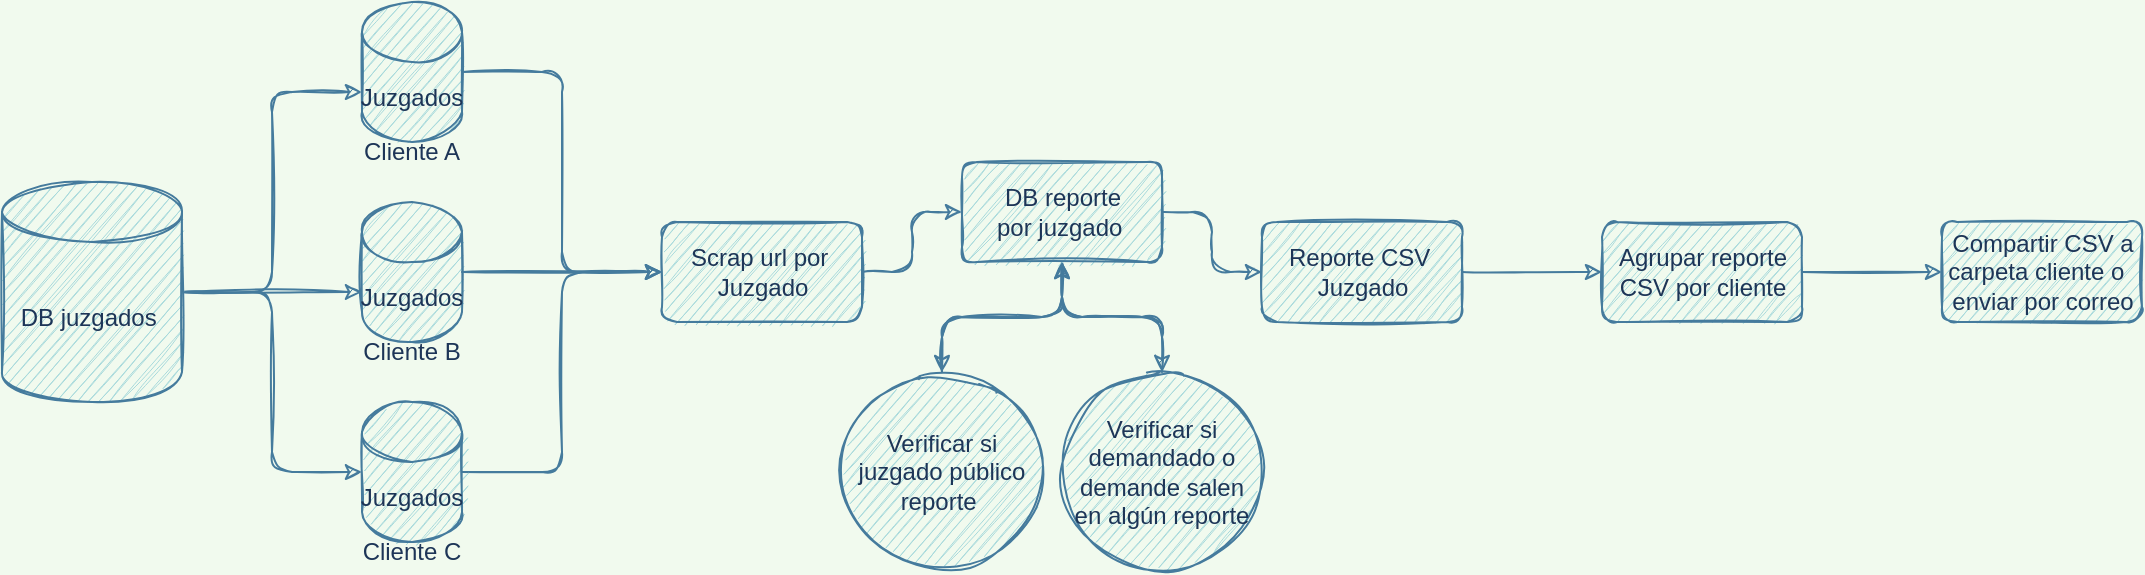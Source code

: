 <mxfile version="14.4.8" type="google"><diagram id="db-HhCB_oHU-VOm_lKVs" name="Page-1"><mxGraphModel dx="922" dy="621" grid="1" gridSize="10" guides="1" tooltips="1" connect="1" arrows="1" fold="1" page="1" pageScale="1" pageWidth="850" pageHeight="1100" background="#F1FAEE" math="0" shadow="0"><root><mxCell id="0"/><mxCell id="1" parent="0"/><mxCell id="lJsLXuBneq74ETINNe53-39" style="edgeStyle=orthogonalEdgeStyle;orthogonalLoop=1;jettySize=auto;html=1;entryX=0;entryY=0.5;entryDx=0;entryDy=0;strokeColor=#457B9D;fontColor=#1D3557;labelBackgroundColor=#F1FAEE;sketch=1;" parent="1" source="lJsLXuBneq74ETINNe53-20" target="lJsLXuBneq74ETINNe53-21" edge="1"><mxGeometry relative="1" as="geometry"/></mxCell><mxCell id="lJsLXuBneq74ETINNe53-20" value="Scrap url por&amp;nbsp;&lt;br&gt;Juzgado" style="html=1;dashed=0;whitespace=wrap;fillColor=#A8DADC;strokeColor=#457B9D;fontColor=#1D3557;sketch=1;rounded=1;" parent="1" vertex="1"><mxGeometry x="410" y="120" width="100" height="50" as="geometry"/></mxCell><mxCell id="lJsLXuBneq74ETINNe53-6" value="Cliente A" style="text;html=1;strokeColor=none;fillColor=none;align=center;verticalAlign=middle;whiteSpace=wrap;fontColor=#1D3557;sketch=1;rounded=1;" parent="1" vertex="1"><mxGeometry x="225" y="80" width="120" height="10" as="geometry"/></mxCell><mxCell id="lJsLXuBneq74ETINNe53-7" value="Cliente B" style="text;html=1;strokeColor=none;fillColor=none;align=center;verticalAlign=middle;whiteSpace=wrap;fontColor=#1D3557;sketch=1;rounded=1;" parent="1" vertex="1"><mxGeometry x="225" y="180" width="120" height="10" as="geometry"/></mxCell><mxCell id="lJsLXuBneq74ETINNe53-8" value="Cliente C" style="text;html=1;strokeColor=none;fillColor=none;align=center;verticalAlign=middle;whiteSpace=wrap;fontColor=#1D3557;sketch=1;rounded=1;" parent="1" vertex="1"><mxGeometry x="225" y="280" width="120" height="10" as="geometry"/></mxCell><mxCell id="lJsLXuBneq74ETINNe53-31" style="edgeStyle=orthogonalEdgeStyle;orthogonalLoop=1;jettySize=auto;html=1;entryX=0;entryY=0.5;entryDx=0;entryDy=0;strokeColor=#457B9D;fontColor=#1D3557;labelBackgroundColor=#F1FAEE;sketch=1;" parent="1" source="lJsLXuBneq74ETINNe53-10" target="lJsLXuBneq74ETINNe53-20" edge="1"><mxGeometry relative="1" as="geometry"/></mxCell><mxCell id="lJsLXuBneq74ETINNe53-10" value="&lt;font style=&quot;font-size: 12px&quot;&gt;Juzgados&lt;br&gt;&lt;/font&gt;" style="shape=cylinder3;whiteSpace=wrap;html=1;boundedLbl=1;backgroundOutline=1;size=15;fillColor=#A8DADC;strokeColor=#457B9D;fontColor=#1D3557;sketch=1;rounded=1;" parent="1" vertex="1"><mxGeometry x="260" y="10" width="50" height="70" as="geometry"/></mxCell><mxCell id="lJsLXuBneq74ETINNe53-26" style="edgeStyle=orthogonalEdgeStyle;orthogonalLoop=1;jettySize=auto;html=1;entryX=0;entryY=0;entryDx=0;entryDy=45;entryPerimeter=0;strokeColor=#457B9D;fontColor=#1D3557;labelBackgroundColor=#F1FAEE;sketch=1;" parent="1" source="lJsLXuBneq74ETINNe53-13" target="lJsLXuBneq74ETINNe53-10" edge="1"><mxGeometry relative="1" as="geometry"/></mxCell><mxCell id="lJsLXuBneq74ETINNe53-28" style="edgeStyle=orthogonalEdgeStyle;orthogonalLoop=1;jettySize=auto;html=1;entryX=0;entryY=0;entryDx=0;entryDy=45;entryPerimeter=0;strokeColor=#457B9D;fontColor=#1D3557;labelBackgroundColor=#F1FAEE;sketch=1;" parent="1" source="lJsLXuBneq74ETINNe53-13" target="lJsLXuBneq74ETINNe53-15" edge="1"><mxGeometry relative="1" as="geometry"/></mxCell><mxCell id="lJsLXuBneq74ETINNe53-29" style="edgeStyle=orthogonalEdgeStyle;orthogonalLoop=1;jettySize=auto;html=1;entryX=0;entryY=0.5;entryDx=0;entryDy=0;entryPerimeter=0;strokeColor=#457B9D;fontColor=#1D3557;labelBackgroundColor=#F1FAEE;sketch=1;" parent="1" source="lJsLXuBneq74ETINNe53-13" target="lJsLXuBneq74ETINNe53-16" edge="1"><mxGeometry relative="1" as="geometry"/></mxCell><mxCell id="lJsLXuBneq74ETINNe53-13" value="&lt;font style=&quot;font-size: 12px&quot;&gt;DB juzgados&amp;nbsp;&lt;/font&gt;" style="shape=cylinder3;whiteSpace=wrap;html=1;boundedLbl=1;backgroundOutline=1;size=15;fillColor=#A8DADC;strokeColor=#457B9D;fontColor=#1D3557;sketch=1;rounded=1;" parent="1" vertex="1"><mxGeometry x="80" y="100" width="90" height="110" as="geometry"/></mxCell><mxCell id="lJsLXuBneq74ETINNe53-33" style="edgeStyle=orthogonalEdgeStyle;orthogonalLoop=1;jettySize=auto;html=1;strokeColor=#457B9D;fontColor=#1D3557;labelBackgroundColor=#F1FAEE;sketch=1;" parent="1" source="lJsLXuBneq74ETINNe53-15" target="lJsLXuBneq74ETINNe53-20" edge="1"><mxGeometry relative="1" as="geometry"/></mxCell><mxCell id="lJsLXuBneq74ETINNe53-15" value="&lt;font style=&quot;font-size: 12px&quot;&gt;Juzgados&lt;br&gt;&lt;/font&gt;" style="shape=cylinder3;whiteSpace=wrap;html=1;boundedLbl=1;backgroundOutline=1;size=15;fillColor=#A8DADC;strokeColor=#457B9D;fontColor=#1D3557;sketch=1;rounded=1;" parent="1" vertex="1"><mxGeometry x="260" y="110" width="50" height="70" as="geometry"/></mxCell><mxCell id="lJsLXuBneq74ETINNe53-34" style="edgeStyle=orthogonalEdgeStyle;orthogonalLoop=1;jettySize=auto;html=1;entryX=0;entryY=0.5;entryDx=0;entryDy=0;strokeColor=#457B9D;fontColor=#1D3557;labelBackgroundColor=#F1FAEE;sketch=1;" parent="1" source="lJsLXuBneq74ETINNe53-16" target="lJsLXuBneq74ETINNe53-20" edge="1"><mxGeometry relative="1" as="geometry"/></mxCell><mxCell id="lJsLXuBneq74ETINNe53-16" value="&lt;font style=&quot;font-size: 12px&quot;&gt;Juzgados&lt;br&gt;&lt;/font&gt;" style="shape=cylinder3;whiteSpace=wrap;html=1;boundedLbl=1;backgroundOutline=1;size=15;fillColor=#A8DADC;strokeColor=#457B9D;fontColor=#1D3557;sketch=1;rounded=1;" parent="1" vertex="1"><mxGeometry x="260" y="210" width="50" height="70" as="geometry"/></mxCell><mxCell id="lJsLXuBneq74ETINNe53-40" style="edgeStyle=orthogonalEdgeStyle;orthogonalLoop=1;jettySize=auto;html=1;entryX=0;entryY=0.5;entryDx=0;entryDy=0;strokeColor=#457B9D;fontColor=#1D3557;labelBackgroundColor=#F1FAEE;sketch=1;" parent="1" source="lJsLXuBneq74ETINNe53-21" target="lJsLXuBneq74ETINNe53-35" edge="1"><mxGeometry relative="1" as="geometry"/></mxCell><mxCell id="lJsLXuBneq74ETINNe53-43" style="edgeStyle=orthogonalEdgeStyle;orthogonalLoop=1;jettySize=auto;html=1;strokeColor=#457B9D;fontColor=#1D3557;labelBackgroundColor=#F1FAEE;sketch=1;" parent="1" source="lJsLXuBneq74ETINNe53-21" target="lJsLXuBneq74ETINNe53-36" edge="1"><mxGeometry relative="1" as="geometry"/></mxCell><mxCell id="lJsLXuBneq74ETINNe53-45" style="edgeStyle=orthogonalEdgeStyle;orthogonalLoop=1;jettySize=auto;html=1;strokeColor=#457B9D;fontColor=#1D3557;labelBackgroundColor=#F1FAEE;sketch=1;" parent="1" source="lJsLXuBneq74ETINNe53-21" target="lJsLXuBneq74ETINNe53-38" edge="1"><mxGeometry relative="1" as="geometry"/></mxCell><mxCell id="lJsLXuBneq74ETINNe53-21" value="DB reporte&lt;br&gt;por juzgado&amp;nbsp;" style="html=1;dashed=0;whitespace=wrap;fillColor=#A8DADC;strokeColor=#457B9D;fontColor=#1D3557;sketch=1;rounded=1;" parent="1" vertex="1"><mxGeometry x="560" y="90" width="100" height="50" as="geometry"/></mxCell><mxCell id="u6FP6ChJcAtOFWgzTTok-1" style="edgeStyle=orthogonalEdgeStyle;curved=0;orthogonalLoop=1;jettySize=auto;html=1;entryX=0;entryY=0.5;entryDx=0;entryDy=0;strokeColor=#457B9D;fillColor=#A8DADC;fontColor=#1D3557;labelBackgroundColor=#F1FAEE;sketch=1;" parent="1" source="lJsLXuBneq74ETINNe53-35" target="lJsLXuBneq74ETINNe53-52" edge="1"><mxGeometry relative="1" as="geometry"/></mxCell><mxCell id="lJsLXuBneq74ETINNe53-35" value="Reporte CSV&amp;nbsp;&lt;br&gt;Juzgado" style="html=1;dashed=0;whitespace=wrap;fillColor=#A8DADC;strokeColor=#457B9D;fontColor=#1D3557;sketch=1;rounded=1;" parent="1" vertex="1"><mxGeometry x="710" y="120" width="100" height="50" as="geometry"/></mxCell><mxCell id="lJsLXuBneq74ETINNe53-44" style="edgeStyle=orthogonalEdgeStyle;orthogonalLoop=1;jettySize=auto;html=1;entryX=0.5;entryY=1;entryDx=0;entryDy=0;strokeColor=#457B9D;fontColor=#1D3557;labelBackgroundColor=#F1FAEE;sketch=1;" parent="1" source="lJsLXuBneq74ETINNe53-36" target="lJsLXuBneq74ETINNe53-21" edge="1"><mxGeometry relative="1" as="geometry"/></mxCell><mxCell id="lJsLXuBneq74ETINNe53-36" value="Verificar si juzgado público reporte&amp;nbsp;" style="ellipse;whiteSpace=wrap;html=1;aspect=fixed;fillColor=#A8DADC;strokeColor=#457B9D;fontColor=#1D3557;sketch=1;rounded=1;" parent="1" vertex="1"><mxGeometry x="500" y="195" width="100" height="100" as="geometry"/></mxCell><mxCell id="lJsLXuBneq74ETINNe53-46" style="edgeStyle=orthogonalEdgeStyle;orthogonalLoop=1;jettySize=auto;html=1;entryX=0.5;entryY=1;entryDx=0;entryDy=0;strokeColor=#457B9D;fontColor=#1D3557;labelBackgroundColor=#F1FAEE;sketch=1;" parent="1" source="lJsLXuBneq74ETINNe53-38" target="lJsLXuBneq74ETINNe53-21" edge="1"><mxGeometry relative="1" as="geometry"/></mxCell><mxCell id="lJsLXuBneq74ETINNe53-38" value="Verificar si demandado o demande salen en algún reporte" style="ellipse;whiteSpace=wrap;html=1;aspect=fixed;fillColor=#A8DADC;strokeColor=#457B9D;fontColor=#1D3557;sketch=1;rounded=1;" parent="1" vertex="1"><mxGeometry x="610" y="195" width="100" height="100" as="geometry"/></mxCell><mxCell id="u6FP6ChJcAtOFWgzTTok-2" style="edgeStyle=orthogonalEdgeStyle;curved=0;orthogonalLoop=1;jettySize=auto;html=1;entryX=0;entryY=0.5;entryDx=0;entryDy=0;strokeColor=#457B9D;fillColor=#A8DADC;fontColor=#1D3557;labelBackgroundColor=#F1FAEE;sketch=1;" parent="1" source="lJsLXuBneq74ETINNe53-52" target="lJsLXuBneq74ETINNe53-54" edge="1"><mxGeometry relative="1" as="geometry"/></mxCell><mxCell id="lJsLXuBneq74ETINNe53-52" value="Agrupar reporte&lt;br&gt;CSV por cliente" style="html=1;dashed=0;whitespace=wrap;fillColor=#A8DADC;strokeColor=#457B9D;fontColor=#1D3557;sketch=1;rounded=1;" parent="1" vertex="1"><mxGeometry x="880" y="120" width="100" height="50" as="geometry"/></mxCell><mxCell id="lJsLXuBneq74ETINNe53-54" value="Compartir CSV a &lt;br&gt;carpeta&amp;nbsp;cliente o &amp;nbsp;&lt;br&gt;enviar por correo" style="html=1;dashed=0;whitespace=wrap;fillColor=#A8DADC;strokeColor=#457B9D;fontColor=#1D3557;sketch=1;rounded=1;" parent="1" vertex="1"><mxGeometry x="1050" y="120" width="100" height="50" as="geometry"/></mxCell></root></mxGraphModel></diagram></mxfile>